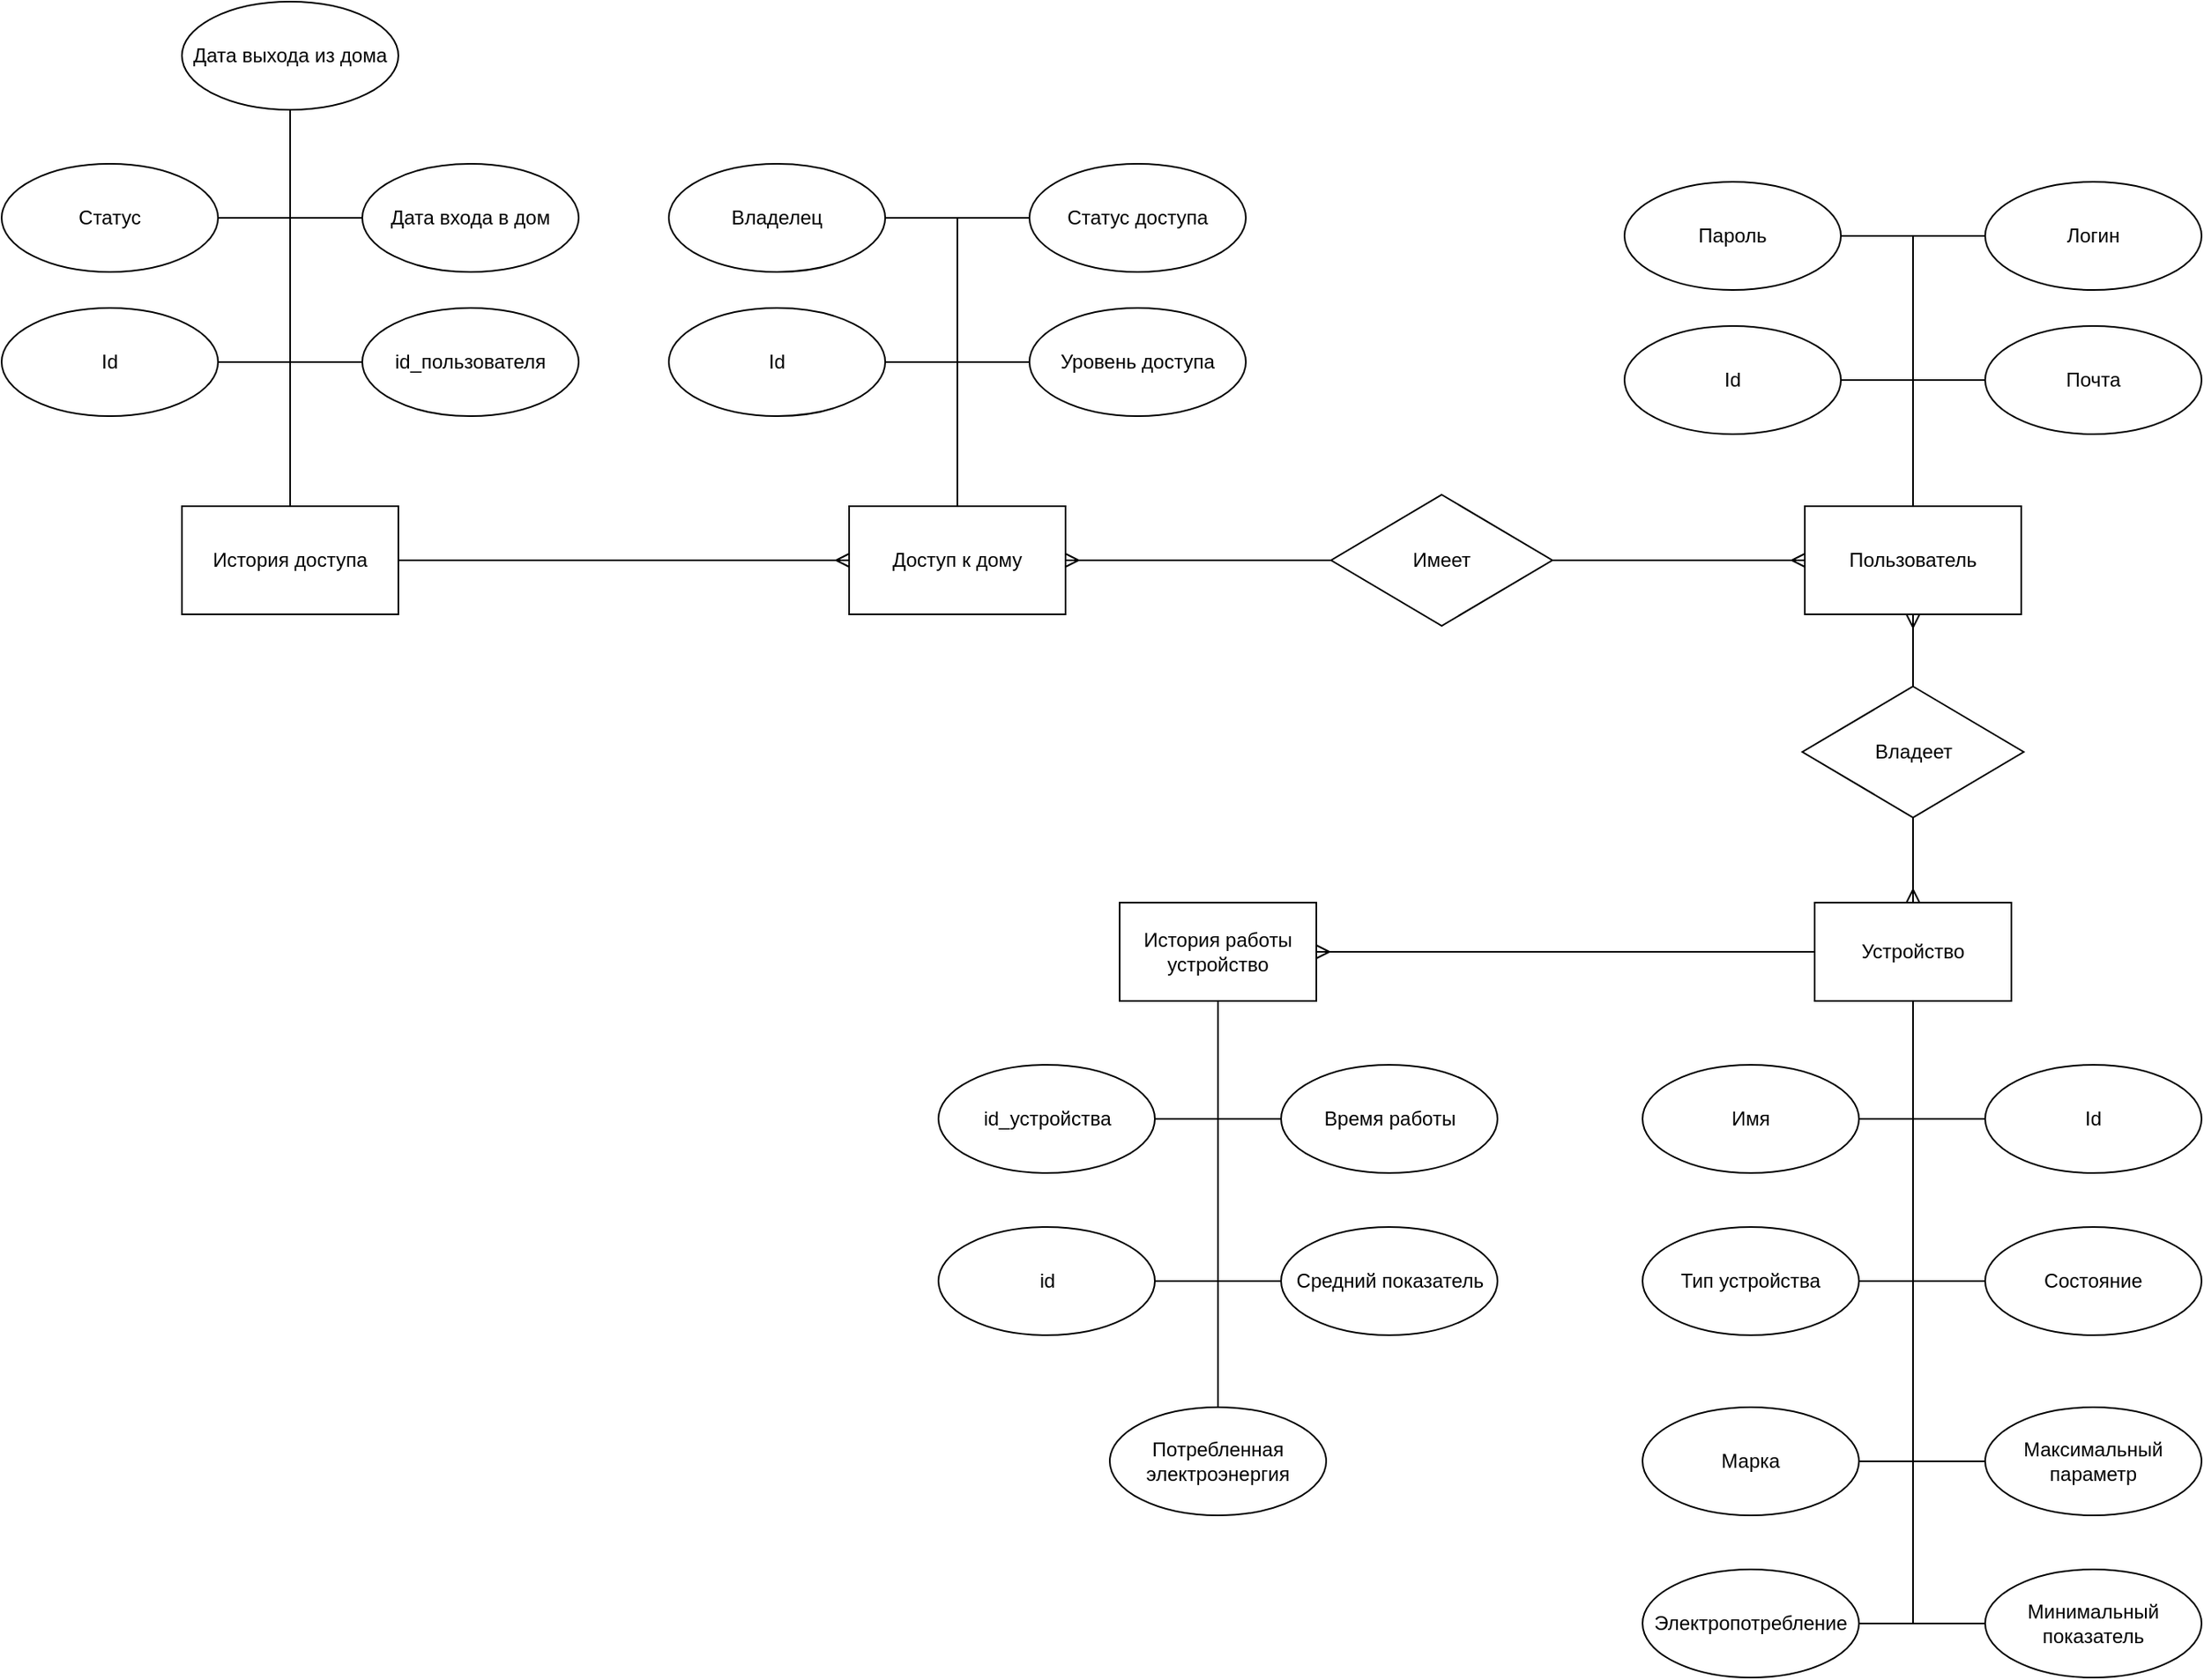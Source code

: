 <mxfile version="24.0.4" type="device">
  <diagram name="Страница — 1" id="jvghSdwSpNbo85IBinJU">
    <mxGraphModel dx="3244" dy="1078" grid="1" gridSize="11" guides="1" tooltips="1" connect="1" arrows="1" fold="1" page="1" pageScale="1" pageWidth="827" pageHeight="1169" math="0" shadow="0">
      <root>
        <mxCell id="0" />
        <mxCell id="1" parent="0" />
        <mxCell id="bGfBSWejrqcEYvaSUzek-1" value="Пользователь" style="rounded=0;whiteSpace=wrap;html=1;" parent="1" vertex="1">
          <mxGeometry x="154" y="308" width="132" height="66" as="geometry" />
        </mxCell>
        <mxCell id="bGfBSWejrqcEYvaSUzek-2" value="Пароль" style="ellipse;whiteSpace=wrap;html=1;" parent="1" vertex="1">
          <mxGeometry x="44" y="110" width="132" height="66" as="geometry" />
        </mxCell>
        <mxCell id="bGfBSWejrqcEYvaSUzek-3" value="Логин" style="ellipse;whiteSpace=wrap;html=1;" parent="1" vertex="1">
          <mxGeometry x="264" y="110" width="132" height="66" as="geometry" />
        </mxCell>
        <mxCell id="bGfBSWejrqcEYvaSUzek-4" value="Id" style="ellipse;whiteSpace=wrap;html=1;" parent="1" vertex="1">
          <mxGeometry x="44" y="198" width="132" height="66" as="geometry" />
        </mxCell>
        <mxCell id="bGfBSWejrqcEYvaSUzek-5" value="Почта" style="ellipse;whiteSpace=wrap;html=1;" parent="1" vertex="1">
          <mxGeometry x="264" y="198" width="132" height="66" as="geometry" />
        </mxCell>
        <mxCell id="bGfBSWejrqcEYvaSUzek-6" value="" style="endArrow=none;html=1;rounded=0;exitX=0.5;exitY=0;exitDx=0;exitDy=0;entryX=0;entryY=0.5;entryDx=0;entryDy=0;" parent="1" source="bGfBSWejrqcEYvaSUzek-1" target="bGfBSWejrqcEYvaSUzek-3" edge="1">
          <mxGeometry width="50" height="50" relative="1" as="geometry">
            <mxPoint x="484" y="391" as="sourcePoint" />
            <mxPoint x="534" y="341" as="targetPoint" />
            <Array as="points">
              <mxPoint x="220" y="143" />
            </Array>
          </mxGeometry>
        </mxCell>
        <mxCell id="bGfBSWejrqcEYvaSUzek-7" value="" style="endArrow=none;html=1;rounded=0;exitX=0.5;exitY=0;exitDx=0;exitDy=0;entryX=1;entryY=0.5;entryDx=0;entryDy=0;" parent="1" source="bGfBSWejrqcEYvaSUzek-1" target="bGfBSWejrqcEYvaSUzek-2" edge="1">
          <mxGeometry width="50" height="50" relative="1" as="geometry">
            <mxPoint x="484" y="391" as="sourcePoint" />
            <mxPoint x="534" y="341" as="targetPoint" />
            <Array as="points">
              <mxPoint x="220" y="143" />
            </Array>
          </mxGeometry>
        </mxCell>
        <mxCell id="bGfBSWejrqcEYvaSUzek-8" value="" style="endArrow=none;html=1;rounded=0;exitX=0.5;exitY=0;exitDx=0;exitDy=0;entryX=0;entryY=0.5;entryDx=0;entryDy=0;" parent="1" source="bGfBSWejrqcEYvaSUzek-1" target="bGfBSWejrqcEYvaSUzek-5" edge="1">
          <mxGeometry width="50" height="50" relative="1" as="geometry">
            <mxPoint x="484" y="391" as="sourcePoint" />
            <mxPoint x="534" y="341" as="targetPoint" />
            <Array as="points">
              <mxPoint x="220" y="231" />
            </Array>
          </mxGeometry>
        </mxCell>
        <mxCell id="bGfBSWejrqcEYvaSUzek-9" value="" style="endArrow=none;html=1;rounded=0;exitX=0.5;exitY=0;exitDx=0;exitDy=0;entryX=1;entryY=0.5;entryDx=0;entryDy=0;" parent="1" source="bGfBSWejrqcEYvaSUzek-1" target="bGfBSWejrqcEYvaSUzek-4" edge="1">
          <mxGeometry width="50" height="50" relative="1" as="geometry">
            <mxPoint x="484" y="391" as="sourcePoint" />
            <mxPoint x="534" y="341" as="targetPoint" />
            <Array as="points">
              <mxPoint x="220" y="231" />
            </Array>
          </mxGeometry>
        </mxCell>
        <mxCell id="bGfBSWejrqcEYvaSUzek-11" value="Устройство" style="rounded=0;whiteSpace=wrap;html=1;" parent="1" vertex="1">
          <mxGeometry x="160" y="550" width="120" height="60" as="geometry" />
        </mxCell>
        <mxCell id="bGfBSWejrqcEYvaSUzek-12" value="Имя" style="ellipse;whiteSpace=wrap;html=1;" parent="1" vertex="1">
          <mxGeometry x="55" y="649" width="132" height="66" as="geometry" />
        </mxCell>
        <mxCell id="bGfBSWejrqcEYvaSUzek-14" value="Id" style="ellipse;whiteSpace=wrap;html=1;" parent="1" vertex="1">
          <mxGeometry x="264" y="649" width="132" height="66" as="geometry" />
        </mxCell>
        <mxCell id="bGfBSWejrqcEYvaSUzek-16" value="" style="endArrow=none;html=1;rounded=0;exitX=0.5;exitY=1;exitDx=0;exitDy=0;entryX=0;entryY=0.5;entryDx=0;entryDy=0;" parent="1" source="bGfBSWejrqcEYvaSUzek-11" target="bGfBSWejrqcEYvaSUzek-14" edge="1">
          <mxGeometry width="50" height="50" relative="1" as="geometry">
            <mxPoint x="528" y="534" as="sourcePoint" />
            <mxPoint x="578" y="484" as="targetPoint" />
            <Array as="points">
              <mxPoint x="220" y="682" />
            </Array>
          </mxGeometry>
        </mxCell>
        <mxCell id="bGfBSWejrqcEYvaSUzek-18" value="" style="endArrow=none;html=1;rounded=0;exitX=1;exitY=0.5;exitDx=0;exitDy=0;entryX=0.5;entryY=1;entryDx=0;entryDy=0;" parent="1" source="bGfBSWejrqcEYvaSUzek-12" target="bGfBSWejrqcEYvaSUzek-11" edge="1">
          <mxGeometry width="50" height="50" relative="1" as="geometry">
            <mxPoint x="528" y="534" as="sourcePoint" />
            <mxPoint x="578" y="484" as="targetPoint" />
            <Array as="points">
              <mxPoint x="220" y="682" />
            </Array>
          </mxGeometry>
        </mxCell>
        <mxCell id="bGfBSWejrqcEYvaSUzek-21" value="" style="edgeStyle=orthogonalEdgeStyle;rounded=0;orthogonalLoop=1;jettySize=auto;html=1;endArrow=ERmany;endFill=0;startArrow=none;startFill=0;" parent="1" source="bGfBSWejrqcEYvaSUzek-19" target="bGfBSWejrqcEYvaSUzek-11" edge="1">
          <mxGeometry relative="1" as="geometry" />
        </mxCell>
        <mxCell id="bGfBSWejrqcEYvaSUzek-19" value="Владеет" style="rhombus;whiteSpace=wrap;html=1;" parent="1" vertex="1">
          <mxGeometry x="152.5" y="418" width="135" height="80" as="geometry" />
        </mxCell>
        <mxCell id="bGfBSWejrqcEYvaSUzek-20" value="" style="endArrow=ERmany;html=1;rounded=0;entryX=0.5;entryY=1;entryDx=0;entryDy=0;exitX=0.5;exitY=0;exitDx=0;exitDy=0;endFill=0;" parent="1" source="bGfBSWejrqcEYvaSUzek-19" target="bGfBSWejrqcEYvaSUzek-1" edge="1">
          <mxGeometry width="50" height="50" relative="1" as="geometry">
            <mxPoint x="528" y="501" as="sourcePoint" />
            <mxPoint x="578" y="451" as="targetPoint" />
          </mxGeometry>
        </mxCell>
        <mxCell id="bGfBSWejrqcEYvaSUzek-51" value="Тип устройства" style="ellipse;whiteSpace=wrap;html=1;" parent="1" vertex="1">
          <mxGeometry x="55" y="748" width="132" height="66" as="geometry" />
        </mxCell>
        <mxCell id="QLrHMtNlHkacDDfor1Ep-2" value="Состояние" style="ellipse;whiteSpace=wrap;html=1;" vertex="1" parent="1">
          <mxGeometry x="264" y="748" width="132" height="66" as="geometry" />
        </mxCell>
        <mxCell id="QLrHMtNlHkacDDfor1Ep-3" value="Марка" style="ellipse;whiteSpace=wrap;html=1;" vertex="1" parent="1">
          <mxGeometry x="55" y="858" width="132" height="66" as="geometry" />
        </mxCell>
        <mxCell id="QLrHMtNlHkacDDfor1Ep-4" value="Максимальный параметр" style="ellipse;whiteSpace=wrap;html=1;" vertex="1" parent="1">
          <mxGeometry x="264" y="858" width="132" height="66" as="geometry" />
        </mxCell>
        <mxCell id="QLrHMtNlHkacDDfor1Ep-6" value="Минимальный показатель" style="ellipse;whiteSpace=wrap;html=1;" vertex="1" parent="1">
          <mxGeometry x="264" y="957" width="132" height="66" as="geometry" />
        </mxCell>
        <mxCell id="QLrHMtNlHkacDDfor1Ep-9" value="" style="endArrow=none;html=1;rounded=0;entryX=0.5;entryY=1;entryDx=0;entryDy=0;exitX=1;exitY=0.5;exitDx=0;exitDy=0;" edge="1" parent="1" source="bGfBSWejrqcEYvaSUzek-51" target="bGfBSWejrqcEYvaSUzek-11">
          <mxGeometry width="50" height="50" relative="1" as="geometry">
            <mxPoint x="440" y="930" as="sourcePoint" />
            <mxPoint x="490" y="880" as="targetPoint" />
            <Array as="points">
              <mxPoint x="220" y="781" />
            </Array>
          </mxGeometry>
        </mxCell>
        <mxCell id="QLrHMtNlHkacDDfor1Ep-10" value="" style="endArrow=none;html=1;rounded=0;entryX=0.5;entryY=1;entryDx=0;entryDy=0;exitX=0;exitY=0.5;exitDx=0;exitDy=0;" edge="1" parent="1" source="QLrHMtNlHkacDDfor1Ep-2" target="bGfBSWejrqcEYvaSUzek-11">
          <mxGeometry width="50" height="50" relative="1" as="geometry">
            <mxPoint x="440" y="930" as="sourcePoint" />
            <mxPoint x="490" y="880" as="targetPoint" />
            <Array as="points">
              <mxPoint x="220" y="781" />
            </Array>
          </mxGeometry>
        </mxCell>
        <mxCell id="QLrHMtNlHkacDDfor1Ep-11" value="" style="endArrow=none;html=1;rounded=0;entryX=0.5;entryY=1;entryDx=0;entryDy=0;exitX=1;exitY=0.5;exitDx=0;exitDy=0;" edge="1" parent="1" source="QLrHMtNlHkacDDfor1Ep-3" target="bGfBSWejrqcEYvaSUzek-11">
          <mxGeometry width="50" height="50" relative="1" as="geometry">
            <mxPoint x="440" y="930" as="sourcePoint" />
            <mxPoint x="490" y="880" as="targetPoint" />
            <Array as="points">
              <mxPoint x="220" y="891" />
            </Array>
          </mxGeometry>
        </mxCell>
        <mxCell id="QLrHMtNlHkacDDfor1Ep-12" value="" style="endArrow=none;html=1;rounded=0;entryX=0.5;entryY=1;entryDx=0;entryDy=0;exitX=0;exitY=0.5;exitDx=0;exitDy=0;" edge="1" parent="1" source="QLrHMtNlHkacDDfor1Ep-4" target="bGfBSWejrqcEYvaSUzek-11">
          <mxGeometry width="50" height="50" relative="1" as="geometry">
            <mxPoint x="231" y="853" as="sourcePoint" />
            <mxPoint x="281" y="803" as="targetPoint" />
            <Array as="points">
              <mxPoint x="220" y="891" />
            </Array>
          </mxGeometry>
        </mxCell>
        <mxCell id="QLrHMtNlHkacDDfor1Ep-13" value="" style="endArrow=none;html=1;rounded=0;entryX=0.5;entryY=1;entryDx=0;entryDy=0;exitX=1;exitY=0.5;exitDx=0;exitDy=0;" edge="1" parent="1" target="bGfBSWejrqcEYvaSUzek-11">
          <mxGeometry width="50" height="50" relative="1" as="geometry">
            <mxPoint x="187.0" y="990" as="sourcePoint" />
            <mxPoint x="347" y="803" as="targetPoint" />
            <Array as="points">
              <mxPoint x="220" y="990" />
            </Array>
          </mxGeometry>
        </mxCell>
        <mxCell id="QLrHMtNlHkacDDfor1Ep-14" value="" style="endArrow=none;html=1;rounded=0;entryX=0.5;entryY=1;entryDx=0;entryDy=0;exitX=0;exitY=0.5;exitDx=0;exitDy=0;" edge="1" parent="1" source="QLrHMtNlHkacDDfor1Ep-6" target="bGfBSWejrqcEYvaSUzek-11">
          <mxGeometry width="50" height="50" relative="1" as="geometry">
            <mxPoint x="297" y="853" as="sourcePoint" />
            <mxPoint x="347" y="803" as="targetPoint" />
            <Array as="points">
              <mxPoint x="220" y="990" />
            </Array>
          </mxGeometry>
        </mxCell>
        <mxCell id="QLrHMtNlHkacDDfor1Ep-15" value="Электропотребление" style="ellipse;whiteSpace=wrap;html=1;" vertex="1" parent="1">
          <mxGeometry x="55" y="957" width="132" height="66" as="geometry" />
        </mxCell>
        <mxCell id="QLrHMtNlHkacDDfor1Ep-16" value="История работы устройство" style="rounded=0;whiteSpace=wrap;html=1;" vertex="1" parent="1">
          <mxGeometry x="-264" y="550" width="120" height="60" as="geometry" />
        </mxCell>
        <mxCell id="QLrHMtNlHkacDDfor1Ep-17" value="" style="endArrow=ERmany;html=1;rounded=0;exitX=0;exitY=0.5;exitDx=0;exitDy=0;entryX=1;entryY=0.5;entryDx=0;entryDy=0;startArrow=none;startFill=0;endFill=0;" edge="1" parent="1" source="bGfBSWejrqcEYvaSUzek-11" target="QLrHMtNlHkacDDfor1Ep-16">
          <mxGeometry width="50" height="50" relative="1" as="geometry">
            <mxPoint x="132" y="446" as="sourcePoint" />
            <mxPoint x="182" y="396" as="targetPoint" />
          </mxGeometry>
        </mxCell>
        <mxCell id="QLrHMtNlHkacDDfor1Ep-18" value="id_устройства" style="ellipse;whiteSpace=wrap;html=1;" vertex="1" parent="1">
          <mxGeometry x="-374.5" y="649" width="132" height="66" as="geometry" />
        </mxCell>
        <mxCell id="QLrHMtNlHkacDDfor1Ep-19" value="Время работы" style="ellipse;whiteSpace=wrap;html=1;" vertex="1" parent="1">
          <mxGeometry x="-165.5" y="649" width="132" height="66" as="geometry" />
        </mxCell>
        <mxCell id="QLrHMtNlHkacDDfor1Ep-22" value="id" style="ellipse;whiteSpace=wrap;html=1;" vertex="1" parent="1">
          <mxGeometry x="-374.5" y="748" width="132" height="66" as="geometry" />
        </mxCell>
        <mxCell id="QLrHMtNlHkacDDfor1Ep-23" value="Средний показатель" style="ellipse;whiteSpace=wrap;html=1;" vertex="1" parent="1">
          <mxGeometry x="-165.5" y="748" width="132" height="66" as="geometry" />
        </mxCell>
        <mxCell id="QLrHMtNlHkacDDfor1Ep-26" value="" style="endArrow=none;html=1;rounded=0;entryX=0.5;entryY=1;entryDx=0;entryDy=0;exitX=1;exitY=0.5;exitDx=0;exitDy=0;" edge="1" parent="1" source="QLrHMtNlHkacDDfor1Ep-22" target="QLrHMtNlHkacDDfor1Ep-16">
          <mxGeometry width="50" height="50" relative="1" as="geometry">
            <mxPoint x="-198" y="765" as="sourcePoint" />
            <mxPoint x="-148" y="715" as="targetPoint" />
            <Array as="points">
              <mxPoint x="-204" y="781" />
            </Array>
          </mxGeometry>
        </mxCell>
        <mxCell id="QLrHMtNlHkacDDfor1Ep-27" value="" style="endArrow=none;html=1;rounded=0;entryX=0.5;entryY=1;entryDx=0;entryDy=0;exitX=0;exitY=0.5;exitDx=0;exitDy=0;" edge="1" parent="1" source="QLrHMtNlHkacDDfor1Ep-23" target="QLrHMtNlHkacDDfor1Ep-16">
          <mxGeometry width="50" height="50" relative="1" as="geometry">
            <mxPoint x="-198" y="765" as="sourcePoint" />
            <mxPoint x="-148" y="715" as="targetPoint" />
            <Array as="points">
              <mxPoint x="-204" y="781" />
            </Array>
          </mxGeometry>
        </mxCell>
        <mxCell id="QLrHMtNlHkacDDfor1Ep-28" value="" style="endArrow=none;html=1;rounded=0;entryX=0.5;entryY=1;entryDx=0;entryDy=0;exitX=1;exitY=0.5;exitDx=0;exitDy=0;" edge="1" parent="1" source="QLrHMtNlHkacDDfor1Ep-18" target="QLrHMtNlHkacDDfor1Ep-16">
          <mxGeometry width="50" height="50" relative="1" as="geometry">
            <mxPoint x="-198" y="765" as="sourcePoint" />
            <mxPoint x="-148" y="715" as="targetPoint" />
            <Array as="points">
              <mxPoint x="-204" y="682" />
            </Array>
          </mxGeometry>
        </mxCell>
        <mxCell id="QLrHMtNlHkacDDfor1Ep-29" value="" style="endArrow=none;html=1;rounded=0;exitX=0;exitY=0.5;exitDx=0;exitDy=0;entryX=0.5;entryY=1;entryDx=0;entryDy=0;" edge="1" parent="1" source="QLrHMtNlHkacDDfor1Ep-19" target="QLrHMtNlHkacDDfor1Ep-16">
          <mxGeometry width="50" height="50" relative="1" as="geometry">
            <mxPoint x="-198" y="765" as="sourcePoint" />
            <mxPoint x="-187" y="616" as="targetPoint" />
            <Array as="points">
              <mxPoint x="-204" y="682" />
            </Array>
          </mxGeometry>
        </mxCell>
        <mxCell id="QLrHMtNlHkacDDfor1Ep-30" value="Потребленная электроэнергия" style="ellipse;whiteSpace=wrap;html=1;" vertex="1" parent="1">
          <mxGeometry x="-270" y="858" width="132" height="66" as="geometry" />
        </mxCell>
        <mxCell id="QLrHMtNlHkacDDfor1Ep-31" value="" style="endArrow=none;html=1;rounded=0;entryX=0.5;entryY=1;entryDx=0;entryDy=0;exitX=0.5;exitY=0;exitDx=0;exitDy=0;" edge="1" parent="1" source="QLrHMtNlHkacDDfor1Ep-30" target="QLrHMtNlHkacDDfor1Ep-16">
          <mxGeometry width="50" height="50" relative="1" as="geometry">
            <mxPoint x="-187" y="853" as="sourcePoint" />
            <mxPoint x="-137" y="803" as="targetPoint" />
          </mxGeometry>
        </mxCell>
        <mxCell id="QLrHMtNlHkacDDfor1Ep-32" value="Имеет" style="rhombus;whiteSpace=wrap;html=1;" vertex="1" parent="1">
          <mxGeometry x="-135" y="301" width="135" height="80" as="geometry" />
        </mxCell>
        <mxCell id="QLrHMtNlHkacDDfor1Ep-33" value="" style="endArrow=ERmany;html=1;rounded=0;entryX=0;entryY=0.5;entryDx=0;entryDy=0;exitX=1;exitY=0.5;exitDx=0;exitDy=0;startArrow=none;startFill=0;endFill=0;" edge="1" parent="1" source="QLrHMtNlHkacDDfor1Ep-32" target="bGfBSWejrqcEYvaSUzek-1">
          <mxGeometry width="50" height="50" relative="1" as="geometry">
            <mxPoint x="-99" y="589" as="sourcePoint" />
            <mxPoint x="-49" y="539" as="targetPoint" />
          </mxGeometry>
        </mxCell>
        <mxCell id="QLrHMtNlHkacDDfor1Ep-34" value="Доступ к дому" style="rounded=0;whiteSpace=wrap;html=1;" vertex="1" parent="1">
          <mxGeometry x="-429" y="308" width="132" height="66" as="geometry" />
        </mxCell>
        <mxCell id="QLrHMtNlHkacDDfor1Ep-35" value="" style="endArrow=none;html=1;rounded=0;entryX=0;entryY=0.5;entryDx=0;entryDy=0;exitX=1;exitY=0.5;exitDx=0;exitDy=0;startArrow=ERmany;startFill=0;" edge="1" parent="1" source="QLrHMtNlHkacDDfor1Ep-34" target="QLrHMtNlHkacDDfor1Ep-32">
          <mxGeometry width="50" height="50" relative="1" as="geometry">
            <mxPoint x="-99" y="589" as="sourcePoint" />
            <mxPoint x="-49" y="539" as="targetPoint" />
          </mxGeometry>
        </mxCell>
        <mxCell id="QLrHMtNlHkacDDfor1Ep-36" value="Владелец" style="ellipse;whiteSpace=wrap;html=1;" vertex="1" parent="1">
          <mxGeometry x="-539" y="99" width="132" height="66" as="geometry" />
        </mxCell>
        <mxCell id="QLrHMtNlHkacDDfor1Ep-37" value="Статус доступа" style="ellipse;whiteSpace=wrap;html=1;" vertex="1" parent="1">
          <mxGeometry x="-319" y="99" width="132" height="66" as="geometry" />
        </mxCell>
        <mxCell id="QLrHMtNlHkacDDfor1Ep-38" value="Id" style="ellipse;whiteSpace=wrap;html=1;" vertex="1" parent="1">
          <mxGeometry x="-539" y="187" width="132" height="66" as="geometry" />
        </mxCell>
        <mxCell id="QLrHMtNlHkacDDfor1Ep-39" value="Уровень доступа" style="ellipse;whiteSpace=wrap;html=1;" vertex="1" parent="1">
          <mxGeometry x="-319" y="187" width="132" height="66" as="geometry" />
        </mxCell>
        <mxCell id="QLrHMtNlHkacDDfor1Ep-40" value="" style="endArrow=none;html=1;rounded=0;entryX=1;entryY=0.5;entryDx=0;entryDy=0;exitX=0.5;exitY=0;exitDx=0;exitDy=0;" edge="1" parent="1" source="QLrHMtNlHkacDDfor1Ep-34" target="QLrHMtNlHkacDDfor1Ep-36">
          <mxGeometry width="50" height="50" relative="1" as="geometry">
            <mxPoint x="-22" y="303" as="sourcePoint" />
            <mxPoint x="28" y="253" as="targetPoint" />
            <Array as="points">
              <mxPoint x="-363" y="132" />
            </Array>
          </mxGeometry>
        </mxCell>
        <mxCell id="QLrHMtNlHkacDDfor1Ep-41" value="" style="endArrow=none;html=1;rounded=0;entryX=0;entryY=0.5;entryDx=0;entryDy=0;exitX=0.5;exitY=0;exitDx=0;exitDy=0;" edge="1" parent="1" source="QLrHMtNlHkacDDfor1Ep-34" target="QLrHMtNlHkacDDfor1Ep-37">
          <mxGeometry width="50" height="50" relative="1" as="geometry">
            <mxPoint x="-22" y="303" as="sourcePoint" />
            <mxPoint x="28" y="253" as="targetPoint" />
            <Array as="points">
              <mxPoint x="-363" y="132" />
            </Array>
          </mxGeometry>
        </mxCell>
        <mxCell id="QLrHMtNlHkacDDfor1Ep-42" value="" style="endArrow=none;html=1;rounded=0;entryX=1;entryY=0.5;entryDx=0;entryDy=0;exitX=0.5;exitY=0;exitDx=0;exitDy=0;" edge="1" parent="1" source="QLrHMtNlHkacDDfor1Ep-34" target="QLrHMtNlHkacDDfor1Ep-38">
          <mxGeometry width="50" height="50" relative="1" as="geometry">
            <mxPoint x="-22" y="303" as="sourcePoint" />
            <mxPoint x="28" y="253" as="targetPoint" />
            <Array as="points">
              <mxPoint x="-363" y="220" />
            </Array>
          </mxGeometry>
        </mxCell>
        <mxCell id="QLrHMtNlHkacDDfor1Ep-43" value="" style="endArrow=none;html=1;rounded=0;entryX=0;entryY=0.5;entryDx=0;entryDy=0;exitX=0.5;exitY=0;exitDx=0;exitDy=0;" edge="1" parent="1" source="QLrHMtNlHkacDDfor1Ep-34" target="QLrHMtNlHkacDDfor1Ep-39">
          <mxGeometry width="50" height="50" relative="1" as="geometry">
            <mxPoint x="-22" y="303" as="sourcePoint" />
            <mxPoint x="28" y="253" as="targetPoint" />
            <Array as="points">
              <mxPoint x="-363" y="220" />
            </Array>
          </mxGeometry>
        </mxCell>
        <mxCell id="QLrHMtNlHkacDDfor1Ep-44" value="История доступа" style="rounded=0;whiteSpace=wrap;html=1;" vertex="1" parent="1">
          <mxGeometry x="-836" y="308" width="132" height="66" as="geometry" />
        </mxCell>
        <mxCell id="QLrHMtNlHkacDDfor1Ep-46" value="Дата входа в дом" style="ellipse;whiteSpace=wrap;html=1;" vertex="1" parent="1">
          <mxGeometry x="-726" y="99" width="132" height="66" as="geometry" />
        </mxCell>
        <mxCell id="QLrHMtNlHkacDDfor1Ep-47" value="Id" style="ellipse;whiteSpace=wrap;html=1;" vertex="1" parent="1">
          <mxGeometry x="-946" y="187" width="132" height="66" as="geometry" />
        </mxCell>
        <mxCell id="QLrHMtNlHkacDDfor1Ep-48" value="id_пользователя" style="ellipse;whiteSpace=wrap;html=1;" vertex="1" parent="1">
          <mxGeometry x="-726" y="187" width="132" height="66" as="geometry" />
        </mxCell>
        <mxCell id="QLrHMtNlHkacDDfor1Ep-49" value="" style="endArrow=none;html=1;rounded=0;entryX=1;entryY=0.5;entryDx=0;entryDy=0;exitX=0.5;exitY=0;exitDx=0;exitDy=0;" edge="1" parent="1" source="QLrHMtNlHkacDDfor1Ep-44">
          <mxGeometry width="50" height="50" relative="1" as="geometry">
            <mxPoint x="-429" y="303" as="sourcePoint" />
            <mxPoint x="-814.0" y="132.0" as="targetPoint" />
            <Array as="points">
              <mxPoint x="-770" y="132" />
            </Array>
          </mxGeometry>
        </mxCell>
        <mxCell id="QLrHMtNlHkacDDfor1Ep-50" value="" style="endArrow=none;html=1;rounded=0;entryX=0;entryY=0.5;entryDx=0;entryDy=0;exitX=0.5;exitY=0;exitDx=0;exitDy=0;" edge="1" parent="1" source="QLrHMtNlHkacDDfor1Ep-44" target="QLrHMtNlHkacDDfor1Ep-46">
          <mxGeometry width="50" height="50" relative="1" as="geometry">
            <mxPoint x="-429" y="303" as="sourcePoint" />
            <mxPoint x="-379" y="253" as="targetPoint" />
            <Array as="points">
              <mxPoint x="-770" y="132" />
            </Array>
          </mxGeometry>
        </mxCell>
        <mxCell id="QLrHMtNlHkacDDfor1Ep-51" value="" style="endArrow=none;html=1;rounded=0;entryX=1;entryY=0.5;entryDx=0;entryDy=0;exitX=0.5;exitY=0;exitDx=0;exitDy=0;" edge="1" parent="1" source="QLrHMtNlHkacDDfor1Ep-44" target="QLrHMtNlHkacDDfor1Ep-47">
          <mxGeometry width="50" height="50" relative="1" as="geometry">
            <mxPoint x="-429" y="303" as="sourcePoint" />
            <mxPoint x="-379" y="253" as="targetPoint" />
            <Array as="points">
              <mxPoint x="-770" y="220" />
            </Array>
          </mxGeometry>
        </mxCell>
        <mxCell id="QLrHMtNlHkacDDfor1Ep-52" value="" style="endArrow=none;html=1;rounded=0;entryX=0;entryY=0.5;entryDx=0;entryDy=0;exitX=0.5;exitY=0;exitDx=0;exitDy=0;" edge="1" parent="1" source="QLrHMtNlHkacDDfor1Ep-44" target="QLrHMtNlHkacDDfor1Ep-48">
          <mxGeometry width="50" height="50" relative="1" as="geometry">
            <mxPoint x="-429" y="303" as="sourcePoint" />
            <mxPoint x="-379" y="253" as="targetPoint" />
            <Array as="points">
              <mxPoint x="-770" y="220" />
            </Array>
          </mxGeometry>
        </mxCell>
        <mxCell id="QLrHMtNlHkacDDfor1Ep-53" value="" style="endArrow=ERmany;html=1;rounded=0;entryX=0;entryY=0.5;entryDx=0;entryDy=0;exitX=1;exitY=0.5;exitDx=0;exitDy=0;endFill=0;" edge="1" parent="1" source="QLrHMtNlHkacDDfor1Ep-44" target="QLrHMtNlHkacDDfor1Ep-34">
          <mxGeometry width="50" height="50" relative="1" as="geometry">
            <mxPoint x="-770" y="303" as="sourcePoint" />
            <mxPoint x="-720" y="253" as="targetPoint" />
          </mxGeometry>
        </mxCell>
        <mxCell id="QLrHMtNlHkacDDfor1Ep-54" value="Дата выхода из дома" style="ellipse;whiteSpace=wrap;html=1;" vertex="1" parent="1">
          <mxGeometry x="-836" width="132" height="66" as="geometry" />
        </mxCell>
        <mxCell id="QLrHMtNlHkacDDfor1Ep-55" value="Статус" style="ellipse;whiteSpace=wrap;html=1;" vertex="1" parent="1">
          <mxGeometry x="-946" y="99" width="132" height="66" as="geometry" />
        </mxCell>
        <mxCell id="QLrHMtNlHkacDDfor1Ep-56" value="" style="endArrow=none;html=1;rounded=0;entryX=0.5;entryY=1;entryDx=0;entryDy=0;" edge="1" parent="1" target="QLrHMtNlHkacDDfor1Ep-54">
          <mxGeometry width="50" height="50" relative="1" as="geometry">
            <mxPoint x="-770" y="308" as="sourcePoint" />
            <mxPoint x="-588" y="418" as="targetPoint" />
          </mxGeometry>
        </mxCell>
      </root>
    </mxGraphModel>
  </diagram>
</mxfile>
